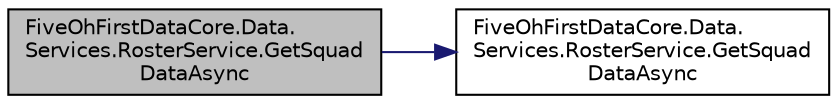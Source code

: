 digraph "FiveOhFirstDataCore.Data.Services.RosterService.GetSquadDataAsync"
{
 // LATEX_PDF_SIZE
  edge [fontname="Helvetica",fontsize="10",labelfontname="Helvetica",labelfontsize="10"];
  node [fontname="Helvetica",fontsize="10",shape=record];
  rankdir="LR";
  Node1 [label="FiveOhFirstDataCore.Data.\lServices.RosterService.GetSquad\lDataAsync",height=0.2,width=0.4,color="black", fillcolor="grey75", style="filled", fontcolor="black",tooltip="Get all the troopers in a squad."];
  Node1 -> Node2 [color="midnightblue",fontsize="10",style="solid",fontname="Helvetica"];
  Node2 [label="FiveOhFirstDataCore.Data.\lServices.RosterService.GetSquad\lDataAsync",height=0.2,width=0.4,color="black", fillcolor="white", style="filled",URL="$class_five_oh_first_data_core_1_1_data_1_1_services_1_1_roster_service.html#a139794d00a1dc95c528b3d535acd8e96",tooltip="Get all the troopers in a squad."];
}
